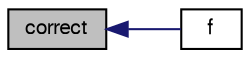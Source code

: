 digraph "correct"
{
  bgcolor="transparent";
  edge [fontname="FreeSans",fontsize="10",labelfontname="FreeSans",labelfontsize="10"];
  node [fontname="FreeSans",fontsize="10",shape=record];
  rankdir="LR";
  Node1830 [label="correct",height=0.2,width=0.4,color="black", fillcolor="grey75", style="filled", fontcolor="black"];
  Node1830 -> Node1831 [dir="back",color="midnightblue",fontsize="10",style="solid",fontname="FreeSans"];
  Node1831 [label="f",height=0.2,width=0.4,color="black",URL="$a30774.html#a8509709653cbdddd597a30164dfe65dc",tooltip="Return the damping function. "];
}
